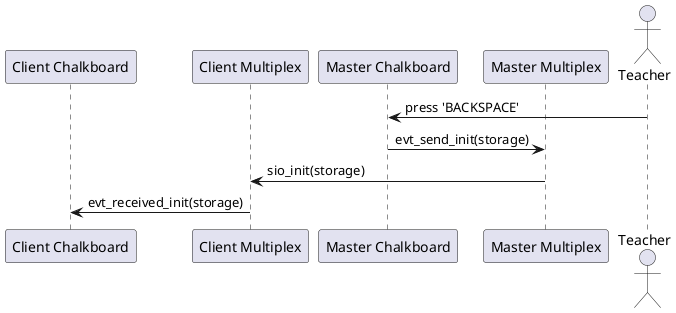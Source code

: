 @startuml
participant "Client Chalkboard" as CC
participant "Client Multiplex" as CM
participant "Master Chalkboard" as MC
participant "Master Multiplex" as MM
actor "Teacher" as T

T -> MC: press 'BACKSPACE'
MC -> MM: evt_send_init(storage)
MM -> CM: sio_init(storage)
CM -> CC: evt_received_init(storage)
@enduml

